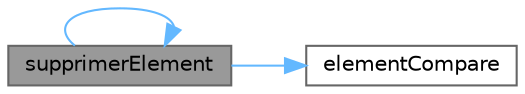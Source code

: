 digraph "supprimerElement"
{
 // LATEX_PDF_SIZE
  bgcolor="transparent";
  edge [fontname=Helvetica,fontsize=10,labelfontname=Helvetica,labelfontsize=10];
  node [fontname=Helvetica,fontsize=10,shape=box,height=0.2,width=0.4];
  rankdir="LR";
  Node1 [label="supprimerElement",height=0.2,width=0.4,color="gray40", fillcolor="grey60", style="filled", fontcolor="black",tooltip=" "];
  Node1 -> Node2 [color="steelblue1",style="solid"];
  Node2 [label="elementCompare",height=0.2,width=0.4,color="grey40", fillcolor="white", style="filled",URL="$liste_8c.html#a5d848af68e26a39ab7c3d50360f0ed09",tooltip=" "];
  Node1 -> Node1 [color="steelblue1",style="solid"];
}
